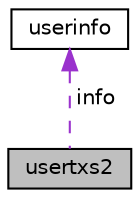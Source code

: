 digraph "usertxs2"
{
  edge [fontname="Helvetica",fontsize="10",labelfontname="Helvetica",labelfontsize="10"];
  node [fontname="Helvetica",fontsize="10",shape=record];
  Node1 [label="usertxs2",height=0.2,width=0.4,color="black", fillcolor="grey75", style="filled", fontcolor="black"];
  Node2 -> Node1 [dir="back",color="darkorchid3",fontsize="10",style="dashed",label=" info" ,fontname="Helvetica"];
  Node2 [label="userinfo",height=0.2,width=0.4,color="black", fillcolor="white", style="filled",URL="$structuserinfo.html",tooltip="Struct data for get_me and get_accout command. "];
}
